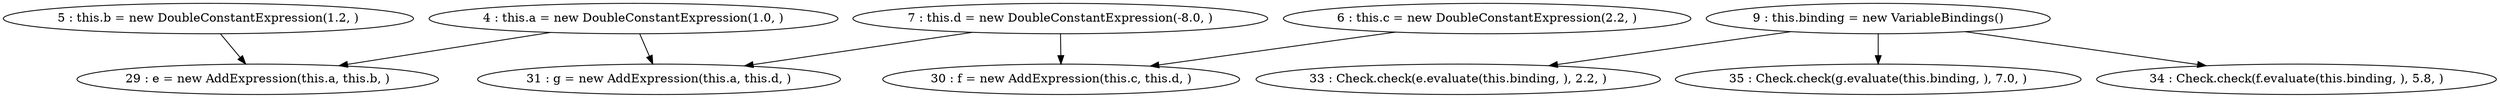 digraph G {
"4 : this.a = new DoubleConstantExpression(1.0, )"
"4 : this.a = new DoubleConstantExpression(1.0, )" -> "31 : g = new AddExpression(this.a, this.d, )"
"4 : this.a = new DoubleConstantExpression(1.0, )" -> "29 : e = new AddExpression(this.a, this.b, )"
"5 : this.b = new DoubleConstantExpression(1.2, )"
"5 : this.b = new DoubleConstantExpression(1.2, )" -> "29 : e = new AddExpression(this.a, this.b, )"
"6 : this.c = new DoubleConstantExpression(2.2, )"
"6 : this.c = new DoubleConstantExpression(2.2, )" -> "30 : f = new AddExpression(this.c, this.d, )"
"7 : this.d = new DoubleConstantExpression(-8.0, )"
"7 : this.d = new DoubleConstantExpression(-8.0, )" -> "30 : f = new AddExpression(this.c, this.d, )"
"7 : this.d = new DoubleConstantExpression(-8.0, )" -> "31 : g = new AddExpression(this.a, this.d, )"
"9 : this.binding = new VariableBindings()"
"9 : this.binding = new VariableBindings()" -> "33 : Check.check(e.evaluate(this.binding, ), 2.2, )"
"9 : this.binding = new VariableBindings()" -> "35 : Check.check(g.evaluate(this.binding, ), 7.0, )"
"9 : this.binding = new VariableBindings()" -> "34 : Check.check(f.evaluate(this.binding, ), 5.8, )"
"29 : e = new AddExpression(this.a, this.b, )"
"30 : f = new AddExpression(this.c, this.d, )"
"31 : g = new AddExpression(this.a, this.d, )"
"33 : Check.check(e.evaluate(this.binding, ), 2.2, )"
"34 : Check.check(f.evaluate(this.binding, ), 5.8, )"
"35 : Check.check(g.evaluate(this.binding, ), 7.0, )"
}